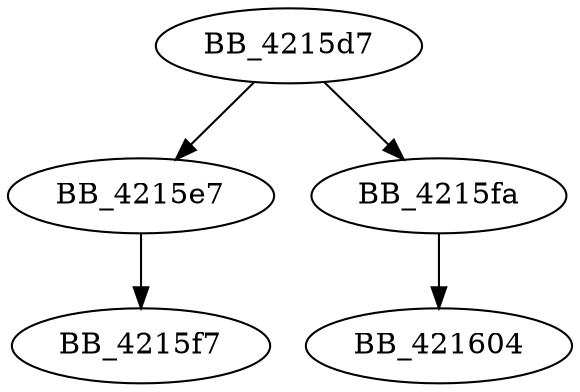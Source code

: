 DiGraph __unlock_file2{
BB_4215d7->BB_4215e7
BB_4215d7->BB_4215fa
BB_4215e7->BB_4215f7
BB_4215fa->BB_421604
}
